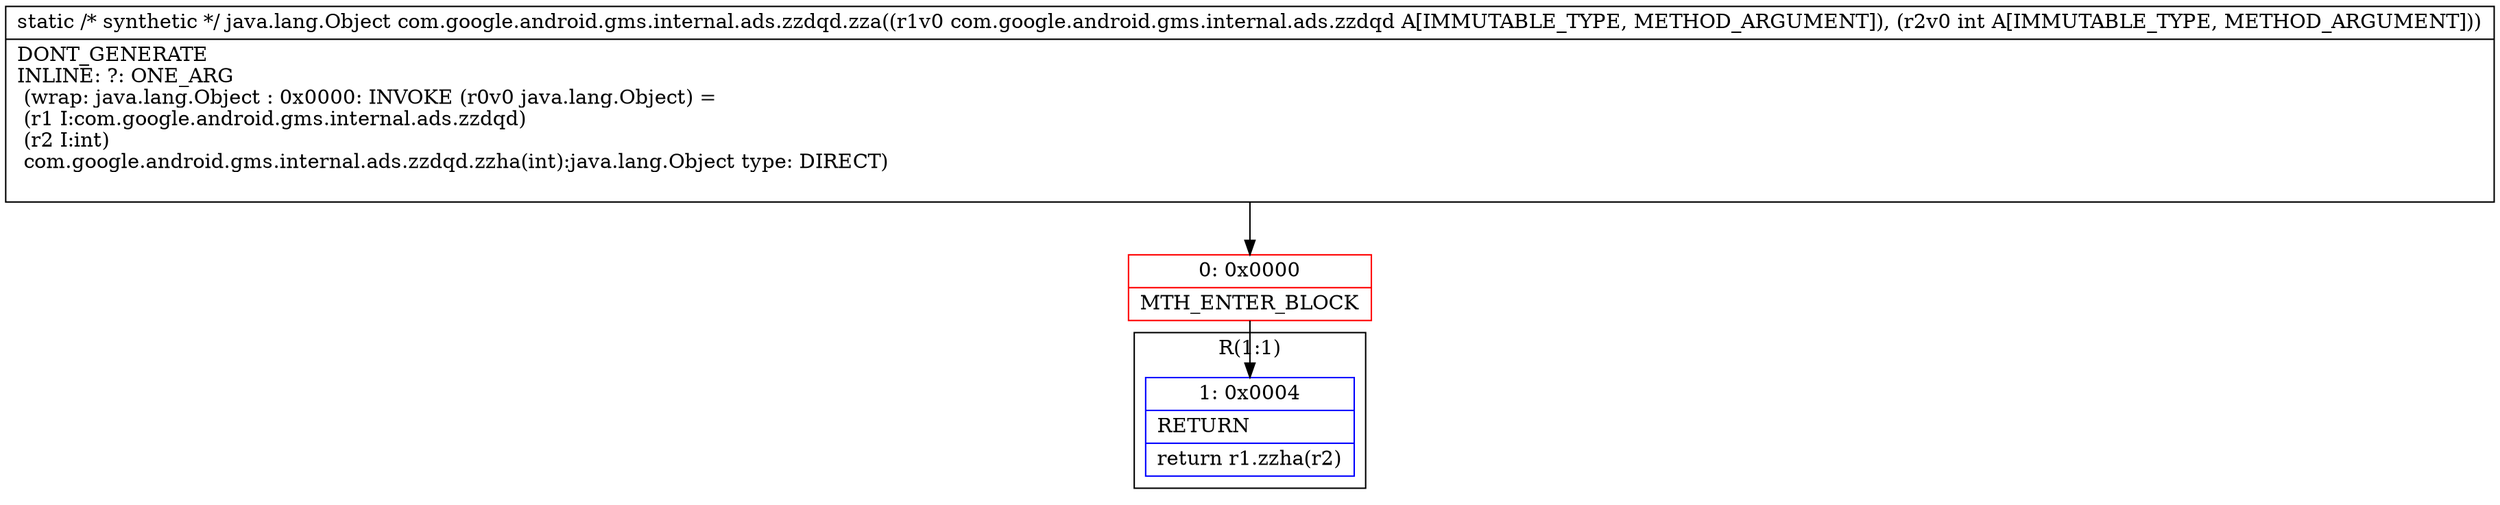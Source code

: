 digraph "CFG forcom.google.android.gms.internal.ads.zzdqd.zza(Lcom\/google\/android\/gms\/internal\/ads\/zzdqd;I)Ljava\/lang\/Object;" {
subgraph cluster_Region_1596946575 {
label = "R(1:1)";
node [shape=record,color=blue];
Node_1 [shape=record,label="{1\:\ 0x0004|RETURN\l|return r1.zzha(r2)\l}"];
}
Node_0 [shape=record,color=red,label="{0\:\ 0x0000|MTH_ENTER_BLOCK\l}"];
MethodNode[shape=record,label="{static \/* synthetic *\/ java.lang.Object com.google.android.gms.internal.ads.zzdqd.zza((r1v0 com.google.android.gms.internal.ads.zzdqd A[IMMUTABLE_TYPE, METHOD_ARGUMENT]), (r2v0 int A[IMMUTABLE_TYPE, METHOD_ARGUMENT]))  | DONT_GENERATE\lINLINE: ?: ONE_ARG  \l  (wrap: java.lang.Object : 0x0000: INVOKE  (r0v0 java.lang.Object) = \l  (r1 I:com.google.android.gms.internal.ads.zzdqd)\l  (r2 I:int)\l com.google.android.gms.internal.ads.zzdqd.zzha(int):java.lang.Object type: DIRECT)\l\l}"];
MethodNode -> Node_0;
Node_0 -> Node_1;
}


